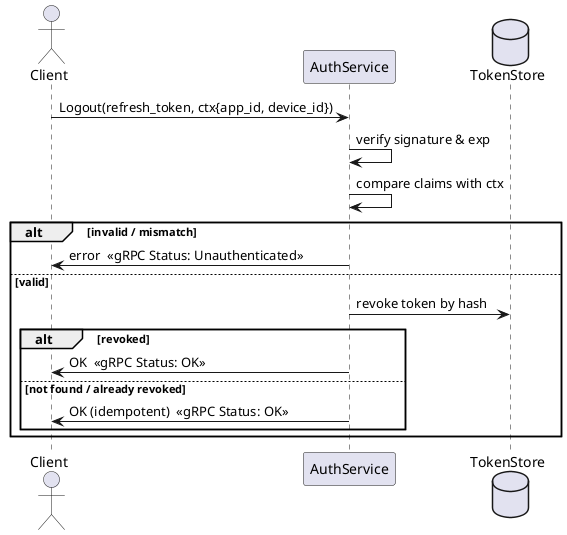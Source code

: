 @startuml auth_logout_seq
actor Client
participant AuthService as Auth
database TokenStore as DB

Client -> Auth : Logout(refresh_token, ctx{app_id, device_id})
Auth -> Auth : verify signature & exp
Auth -> Auth : compare claims with ctx
alt invalid / mismatch
  Auth -> Client : error  <<gRPC Status: Unauthenticated>>
else valid
  Auth -> DB : revoke token by hash
  alt revoked
    Auth -> Client : OK  <<gRPC Status: OK>>
  else not found / already revoked
    Auth -> Client : OK (idempotent)  <<gRPC Status: OK>>
  end
end
@enduml

